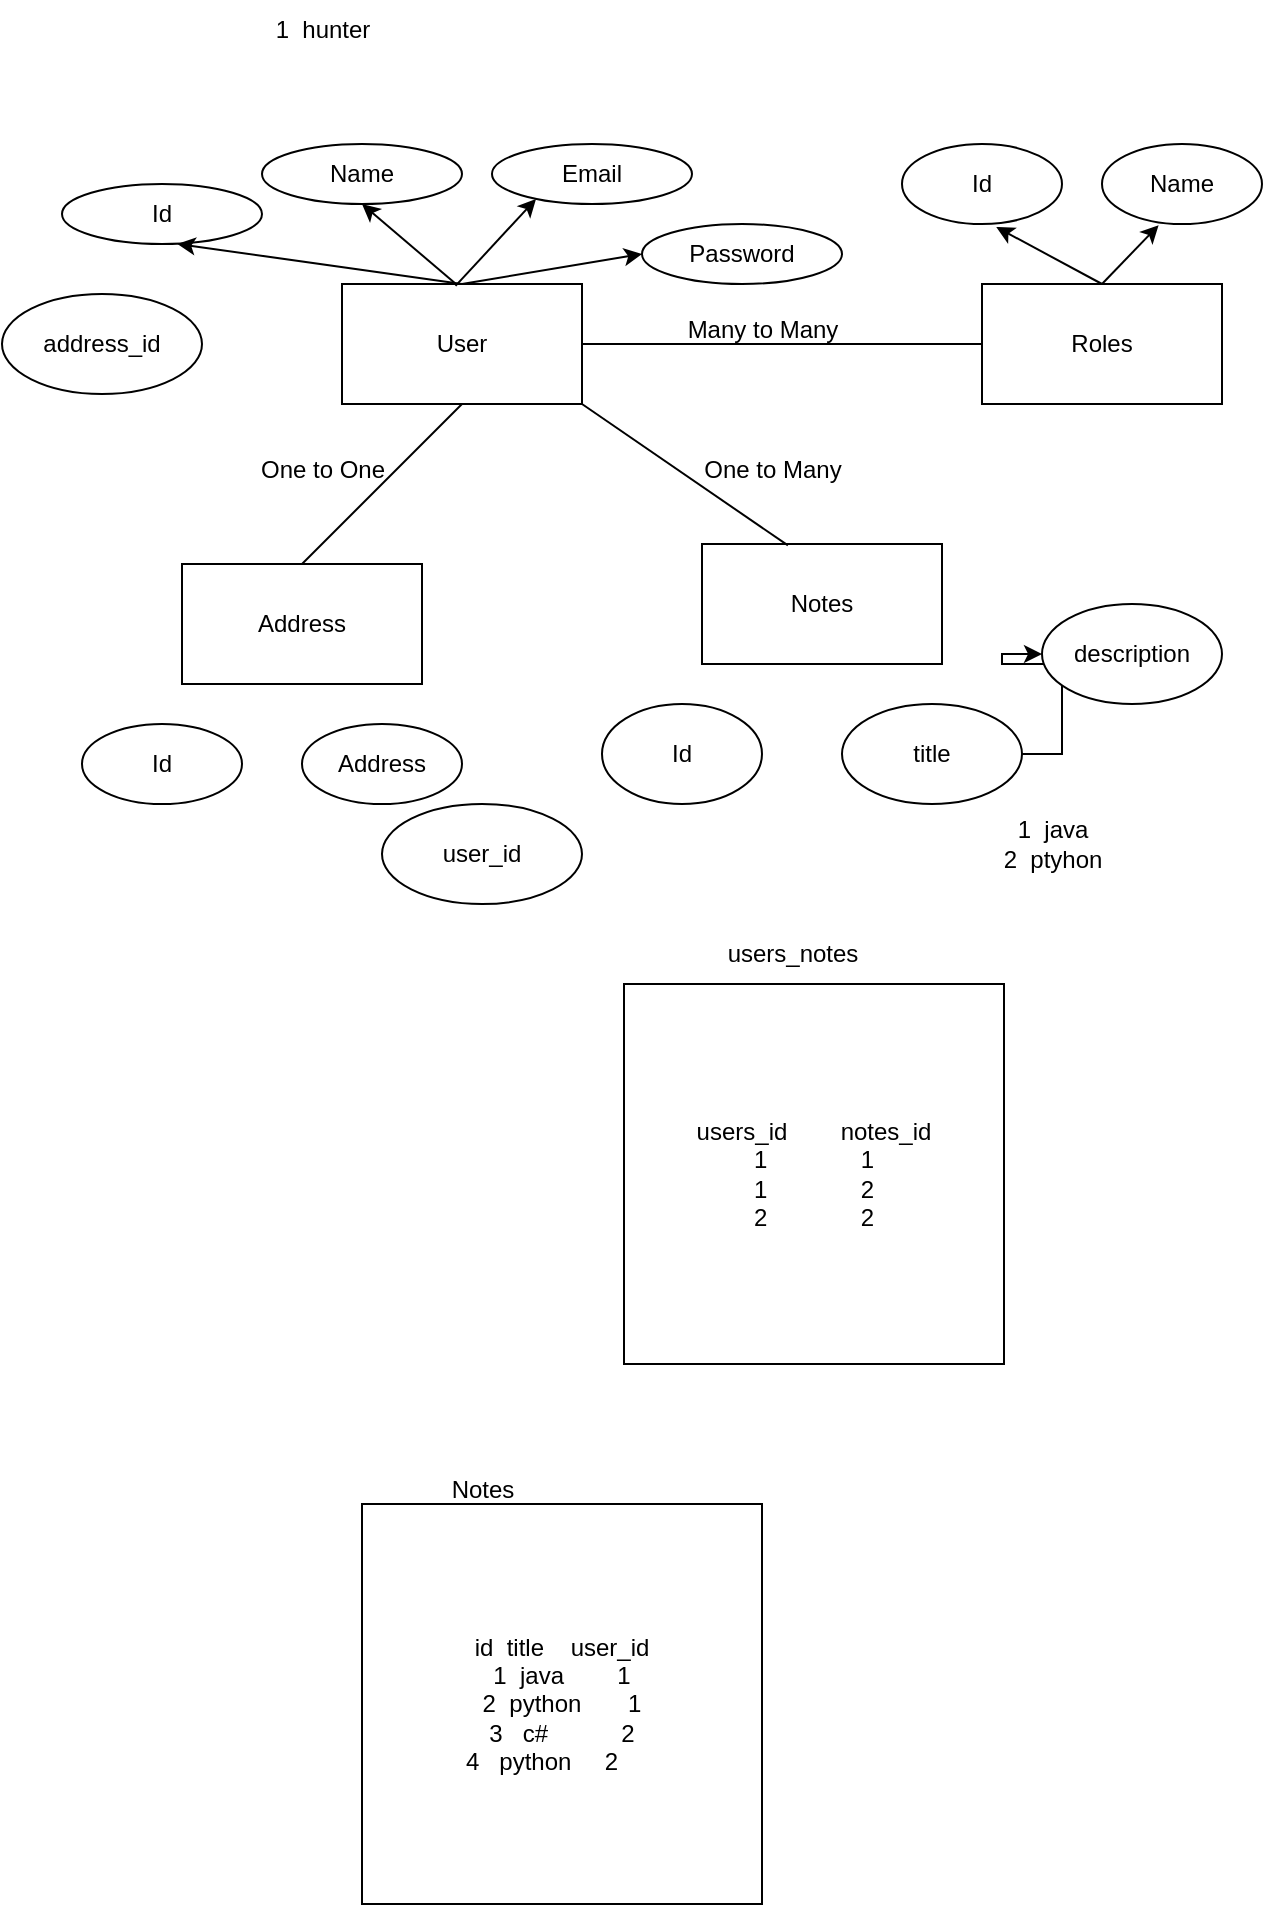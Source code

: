 <mxfile version="27.0.5">
  <diagram name="Page-1" id="DDnGCF7PdO7vmQdzqRvx">
    <mxGraphModel dx="583" dy="340" grid="1" gridSize="10" guides="1" tooltips="1" connect="1" arrows="1" fold="1" page="1" pageScale="1" pageWidth="850" pageHeight="1100" math="0" shadow="0">
      <root>
        <mxCell id="0" />
        <mxCell id="1" parent="0" />
        <mxCell id="4dyO7UHRYcBwkXbwsl8L-6" value="User" style="rounded=0;whiteSpace=wrap;html=1;" vertex="1" parent="1">
          <mxGeometry x="350" y="170" width="120" height="60" as="geometry" />
        </mxCell>
        <mxCell id="4dyO7UHRYcBwkXbwsl8L-7" value="Id" style="ellipse;whiteSpace=wrap;html=1;" vertex="1" parent="1">
          <mxGeometry x="210" y="120" width="100" height="30" as="geometry" />
        </mxCell>
        <mxCell id="4dyO7UHRYcBwkXbwsl8L-8" value="Name" style="ellipse;whiteSpace=wrap;html=1;" vertex="1" parent="1">
          <mxGeometry x="310" y="100" width="100" height="30" as="geometry" />
        </mxCell>
        <mxCell id="4dyO7UHRYcBwkXbwsl8L-9" value="Email" style="ellipse;whiteSpace=wrap;html=1;" vertex="1" parent="1">
          <mxGeometry x="425" y="100" width="100" height="30" as="geometry" />
        </mxCell>
        <mxCell id="4dyO7UHRYcBwkXbwsl8L-10" value="Password" style="ellipse;whiteSpace=wrap;html=1;" vertex="1" parent="1">
          <mxGeometry x="500" y="140" width="100" height="30" as="geometry" />
        </mxCell>
        <mxCell id="4dyO7UHRYcBwkXbwsl8L-11" value="" style="endArrow=classic;html=1;rounded=0;entryX=0.577;entryY=0.998;entryDx=0;entryDy=0;entryPerimeter=0;" edge="1" parent="1" target="4dyO7UHRYcBwkXbwsl8L-7">
          <mxGeometry width="50" height="50" relative="1" as="geometry">
            <mxPoint x="410" y="170" as="sourcePoint" />
            <mxPoint x="440" y="180" as="targetPoint" />
          </mxGeometry>
        </mxCell>
        <mxCell id="4dyO7UHRYcBwkXbwsl8L-12" value="" style="endArrow=classic;html=1;rounded=0;entryX=0.22;entryY=0.917;entryDx=0;entryDy=0;entryPerimeter=0;exitX=0.473;exitY=0.016;exitDx=0;exitDy=0;exitPerimeter=0;" edge="1" parent="1" source="4dyO7UHRYcBwkXbwsl8L-6" target="4dyO7UHRYcBwkXbwsl8L-9">
          <mxGeometry width="50" height="50" relative="1" as="geometry">
            <mxPoint x="451" y="180" as="sourcePoint" />
            <mxPoint x="369" y="130" as="targetPoint" />
          </mxGeometry>
        </mxCell>
        <mxCell id="4dyO7UHRYcBwkXbwsl8L-15" value="" style="endArrow=classic;html=1;rounded=0;entryX=0.5;entryY=1;entryDx=0;entryDy=0;exitX=0.47;exitY=-0.008;exitDx=0;exitDy=0;exitPerimeter=0;" edge="1" parent="1" source="4dyO7UHRYcBwkXbwsl8L-6" target="4dyO7UHRYcBwkXbwsl8L-8">
          <mxGeometry width="50" height="50" relative="1" as="geometry">
            <mxPoint x="417" y="181" as="sourcePoint" />
            <mxPoint x="457" y="138" as="targetPoint" />
          </mxGeometry>
        </mxCell>
        <mxCell id="4dyO7UHRYcBwkXbwsl8L-16" value="" style="endArrow=classic;html=1;rounded=0;entryX=0;entryY=0.5;entryDx=0;entryDy=0;exitX=0.5;exitY=0;exitDx=0;exitDy=0;" edge="1" parent="1" source="4dyO7UHRYcBwkXbwsl8L-6" target="4dyO7UHRYcBwkXbwsl8L-10">
          <mxGeometry width="50" height="50" relative="1" as="geometry">
            <mxPoint x="416" y="180" as="sourcePoint" />
            <mxPoint x="370" y="140" as="targetPoint" />
          </mxGeometry>
        </mxCell>
        <mxCell id="4dyO7UHRYcBwkXbwsl8L-17" value="Roles" style="rounded=0;whiteSpace=wrap;html=1;" vertex="1" parent="1">
          <mxGeometry x="670" y="170" width="120" height="60" as="geometry" />
        </mxCell>
        <mxCell id="4dyO7UHRYcBwkXbwsl8L-18" value="Id" style="ellipse;whiteSpace=wrap;html=1;" vertex="1" parent="1">
          <mxGeometry x="630" y="100" width="80" height="40" as="geometry" />
        </mxCell>
        <mxCell id="4dyO7UHRYcBwkXbwsl8L-19" value="Name" style="ellipse;whiteSpace=wrap;html=1;" vertex="1" parent="1">
          <mxGeometry x="730" y="100" width="80" height="40" as="geometry" />
        </mxCell>
        <mxCell id="4dyO7UHRYcBwkXbwsl8L-20" value="" style="endArrow=classic;html=1;rounded=0;exitX=0.5;exitY=0;exitDx=0;exitDy=0;entryX=0.589;entryY=1.038;entryDx=0;entryDy=0;entryPerimeter=0;" edge="1" parent="1" source="4dyO7UHRYcBwkXbwsl8L-17" target="4dyO7UHRYcBwkXbwsl8L-18">
          <mxGeometry width="50" height="50" relative="1" as="geometry">
            <mxPoint x="700" y="230" as="sourcePoint" />
            <mxPoint x="750" y="180" as="targetPoint" />
          </mxGeometry>
        </mxCell>
        <mxCell id="4dyO7UHRYcBwkXbwsl8L-22" value="" style="endArrow=classic;html=1;rounded=0;exitX=0.5;exitY=0;exitDx=0;exitDy=0;entryX=0.354;entryY=1.015;entryDx=0;entryDy=0;entryPerimeter=0;" edge="1" parent="1" source="4dyO7UHRYcBwkXbwsl8L-17" target="4dyO7UHRYcBwkXbwsl8L-19">
          <mxGeometry width="50" height="50" relative="1" as="geometry">
            <mxPoint x="740" y="180" as="sourcePoint" />
            <mxPoint x="687" y="152" as="targetPoint" />
          </mxGeometry>
        </mxCell>
        <mxCell id="4dyO7UHRYcBwkXbwsl8L-23" value="" style="endArrow=none;html=1;rounded=0;exitX=1;exitY=0.5;exitDx=0;exitDy=0;entryX=0;entryY=0.5;entryDx=0;entryDy=0;" edge="1" parent="1" source="4dyO7UHRYcBwkXbwsl8L-6" target="4dyO7UHRYcBwkXbwsl8L-17">
          <mxGeometry width="50" height="50" relative="1" as="geometry">
            <mxPoint x="590" y="230" as="sourcePoint" />
            <mxPoint x="640" y="180" as="targetPoint" />
          </mxGeometry>
        </mxCell>
        <mxCell id="4dyO7UHRYcBwkXbwsl8L-24" value="Many to Many" style="text;html=1;align=center;verticalAlign=middle;resizable=0;points=[];autosize=1;strokeColor=none;fillColor=none;" vertex="1" parent="1">
          <mxGeometry x="510" y="178" width="100" height="30" as="geometry" />
        </mxCell>
        <mxCell id="4dyO7UHRYcBwkXbwsl8L-25" value="Address" style="rounded=0;whiteSpace=wrap;html=1;" vertex="1" parent="1">
          <mxGeometry x="270" y="310" width="120" height="60" as="geometry" />
        </mxCell>
        <mxCell id="4dyO7UHRYcBwkXbwsl8L-26" value="Id" style="ellipse;whiteSpace=wrap;html=1;" vertex="1" parent="1">
          <mxGeometry x="220" y="390" width="80" height="40" as="geometry" />
        </mxCell>
        <mxCell id="4dyO7UHRYcBwkXbwsl8L-27" value="Address" style="ellipse;whiteSpace=wrap;html=1;" vertex="1" parent="1">
          <mxGeometry x="330" y="390" width="80" height="40" as="geometry" />
        </mxCell>
        <mxCell id="4dyO7UHRYcBwkXbwsl8L-28" value="" style="endArrow=none;html=1;rounded=0;exitX=0.5;exitY=0;exitDx=0;exitDy=0;entryX=0.5;entryY=1;entryDx=0;entryDy=0;" edge="1" parent="1" source="4dyO7UHRYcBwkXbwsl8L-25" target="4dyO7UHRYcBwkXbwsl8L-6">
          <mxGeometry width="50" height="50" relative="1" as="geometry">
            <mxPoint x="400" y="290" as="sourcePoint" />
            <mxPoint x="450" y="240" as="targetPoint" />
          </mxGeometry>
        </mxCell>
        <mxCell id="4dyO7UHRYcBwkXbwsl8L-29" value="One to One" style="text;html=1;align=center;verticalAlign=middle;resizable=0;points=[];autosize=1;strokeColor=none;fillColor=none;" vertex="1" parent="1">
          <mxGeometry x="295" y="248" width="90" height="30" as="geometry" />
        </mxCell>
        <mxCell id="4dyO7UHRYcBwkXbwsl8L-31" value="Notes" style="rounded=0;whiteSpace=wrap;html=1;" vertex="1" parent="1">
          <mxGeometry x="530" y="300" width="120" height="60" as="geometry" />
        </mxCell>
        <mxCell id="4dyO7UHRYcBwkXbwsl8L-32" value="Id" style="ellipse;whiteSpace=wrap;html=1;" vertex="1" parent="1">
          <mxGeometry x="480" y="380" width="80" height="50" as="geometry" />
        </mxCell>
        <mxCell id="4dyO7UHRYcBwkXbwsl8L-43" value="" style="edgeStyle=orthogonalEdgeStyle;rounded=0;orthogonalLoop=1;jettySize=auto;html=1;" edge="1" parent="1" source="4dyO7UHRYcBwkXbwsl8L-33" target="4dyO7UHRYcBwkXbwsl8L-34">
          <mxGeometry relative="1" as="geometry" />
        </mxCell>
        <mxCell id="4dyO7UHRYcBwkXbwsl8L-33" value="title" style="ellipse;whiteSpace=wrap;html=1;" vertex="1" parent="1">
          <mxGeometry x="600" y="380" width="90" height="50" as="geometry" />
        </mxCell>
        <mxCell id="4dyO7UHRYcBwkXbwsl8L-34" value="description" style="ellipse;whiteSpace=wrap;html=1;" vertex="1" parent="1">
          <mxGeometry x="700" y="330" width="90" height="50" as="geometry" />
        </mxCell>
        <mxCell id="4dyO7UHRYcBwkXbwsl8L-35" value="" style="endArrow=none;html=1;rounded=0;entryX=0.358;entryY=0.012;entryDx=0;entryDy=0;entryPerimeter=0;" edge="1" parent="1" target="4dyO7UHRYcBwkXbwsl8L-31">
          <mxGeometry width="50" height="50" relative="1" as="geometry">
            <mxPoint x="470" y="230" as="sourcePoint" />
            <mxPoint x="620" y="240" as="targetPoint" />
          </mxGeometry>
        </mxCell>
        <mxCell id="4dyO7UHRYcBwkXbwsl8L-36" value="One to Many" style="text;html=1;align=center;verticalAlign=middle;resizable=0;points=[];autosize=1;strokeColor=none;fillColor=none;" vertex="1" parent="1">
          <mxGeometry x="520" y="248" width="90" height="30" as="geometry" />
        </mxCell>
        <mxCell id="4dyO7UHRYcBwkXbwsl8L-37" value="user_id" style="ellipse;whiteSpace=wrap;html=1;" vertex="1" parent="1">
          <mxGeometry x="370" y="430" width="100" height="50" as="geometry" />
        </mxCell>
        <mxCell id="4dyO7UHRYcBwkXbwsl8L-38" value="address_id" style="ellipse;whiteSpace=wrap;html=1;" vertex="1" parent="1">
          <mxGeometry x="180" y="175" width="100" height="50" as="geometry" />
        </mxCell>
        <mxCell id="4dyO7UHRYcBwkXbwsl8L-39" value="users_id&amp;nbsp; &amp;nbsp; &amp;nbsp; &amp;nbsp; notes_id&lt;br&gt;1&amp;nbsp; &amp;nbsp; &amp;nbsp; &amp;nbsp; &amp;nbsp; &amp;nbsp; &amp;nbsp; 1&lt;br&gt;1&amp;nbsp; &amp;nbsp; &amp;nbsp; &amp;nbsp; &amp;nbsp; &amp;nbsp; &amp;nbsp; 2&lt;br&gt;2&amp;nbsp; &amp;nbsp; &amp;nbsp; &amp;nbsp; &amp;nbsp; &amp;nbsp; &amp;nbsp; 2" style="whiteSpace=wrap;html=1;aspect=fixed;" vertex="1" parent="1">
          <mxGeometry x="491" y="520" width="190" height="190" as="geometry" />
        </mxCell>
        <mxCell id="4dyO7UHRYcBwkXbwsl8L-40" value="users_notes" style="text;html=1;align=center;verticalAlign=middle;resizable=0;points=[];autosize=1;strokeColor=none;fillColor=none;" vertex="1" parent="1">
          <mxGeometry x="530" y="490" width="90" height="30" as="geometry" />
        </mxCell>
        <mxCell id="4dyO7UHRYcBwkXbwsl8L-41" value="1&amp;nbsp; hunter" style="text;html=1;align=center;verticalAlign=middle;resizable=0;points=[];autosize=1;strokeColor=none;fillColor=none;" vertex="1" parent="1">
          <mxGeometry x="305" y="28" width="70" height="30" as="geometry" />
        </mxCell>
        <mxCell id="4dyO7UHRYcBwkXbwsl8L-42" value="1&amp;nbsp; java&lt;br&gt;2&amp;nbsp; ptyhon" style="text;html=1;align=center;verticalAlign=middle;resizable=0;points=[];autosize=1;strokeColor=none;fillColor=none;" vertex="1" parent="1">
          <mxGeometry x="670" y="430" width="70" height="40" as="geometry" />
        </mxCell>
        <mxCell id="4dyO7UHRYcBwkXbwsl8L-44" value="id&amp;nbsp; title&amp;nbsp; &amp;nbsp; user_id&lt;br&gt;1&amp;nbsp; java&amp;nbsp; &amp;nbsp; &amp;nbsp; &amp;nbsp; 1&lt;br&gt;2&amp;nbsp; python&amp;nbsp; &amp;nbsp; &amp;nbsp; &amp;nbsp;1&lt;br&gt;3&amp;nbsp; &amp;nbsp;c#&amp;nbsp; &amp;nbsp; &amp;nbsp; &amp;nbsp; &amp;nbsp; &amp;nbsp;2&lt;br&gt;4&amp;nbsp; &amp;nbsp;python&amp;nbsp; &amp;nbsp; &amp;nbsp;2&amp;nbsp; &amp;nbsp; &amp;nbsp;&amp;nbsp;" style="whiteSpace=wrap;html=1;aspect=fixed;" vertex="1" parent="1">
          <mxGeometry x="360" y="780" width="200" height="200" as="geometry" />
        </mxCell>
        <mxCell id="4dyO7UHRYcBwkXbwsl8L-45" value="Notes" style="text;html=1;align=center;verticalAlign=middle;resizable=0;points=[];autosize=1;strokeColor=none;fillColor=none;" vertex="1" parent="1">
          <mxGeometry x="395" y="758" width="50" height="30" as="geometry" />
        </mxCell>
      </root>
    </mxGraphModel>
  </diagram>
</mxfile>
